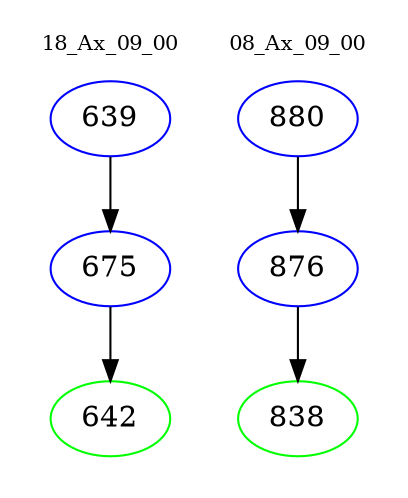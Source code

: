 digraph{
subgraph cluster_0 {
color = white
label = "18_Ax_09_00";
fontsize=10;
T0_639 [label="639", color="blue"]
T0_639 -> T0_675 [color="black"]
T0_675 [label="675", color="blue"]
T0_675 -> T0_642 [color="black"]
T0_642 [label="642", color="green"]
}
subgraph cluster_1 {
color = white
label = "08_Ax_09_00";
fontsize=10;
T1_880 [label="880", color="blue"]
T1_880 -> T1_876 [color="black"]
T1_876 [label="876", color="blue"]
T1_876 -> T1_838 [color="black"]
T1_838 [label="838", color="green"]
}
}

